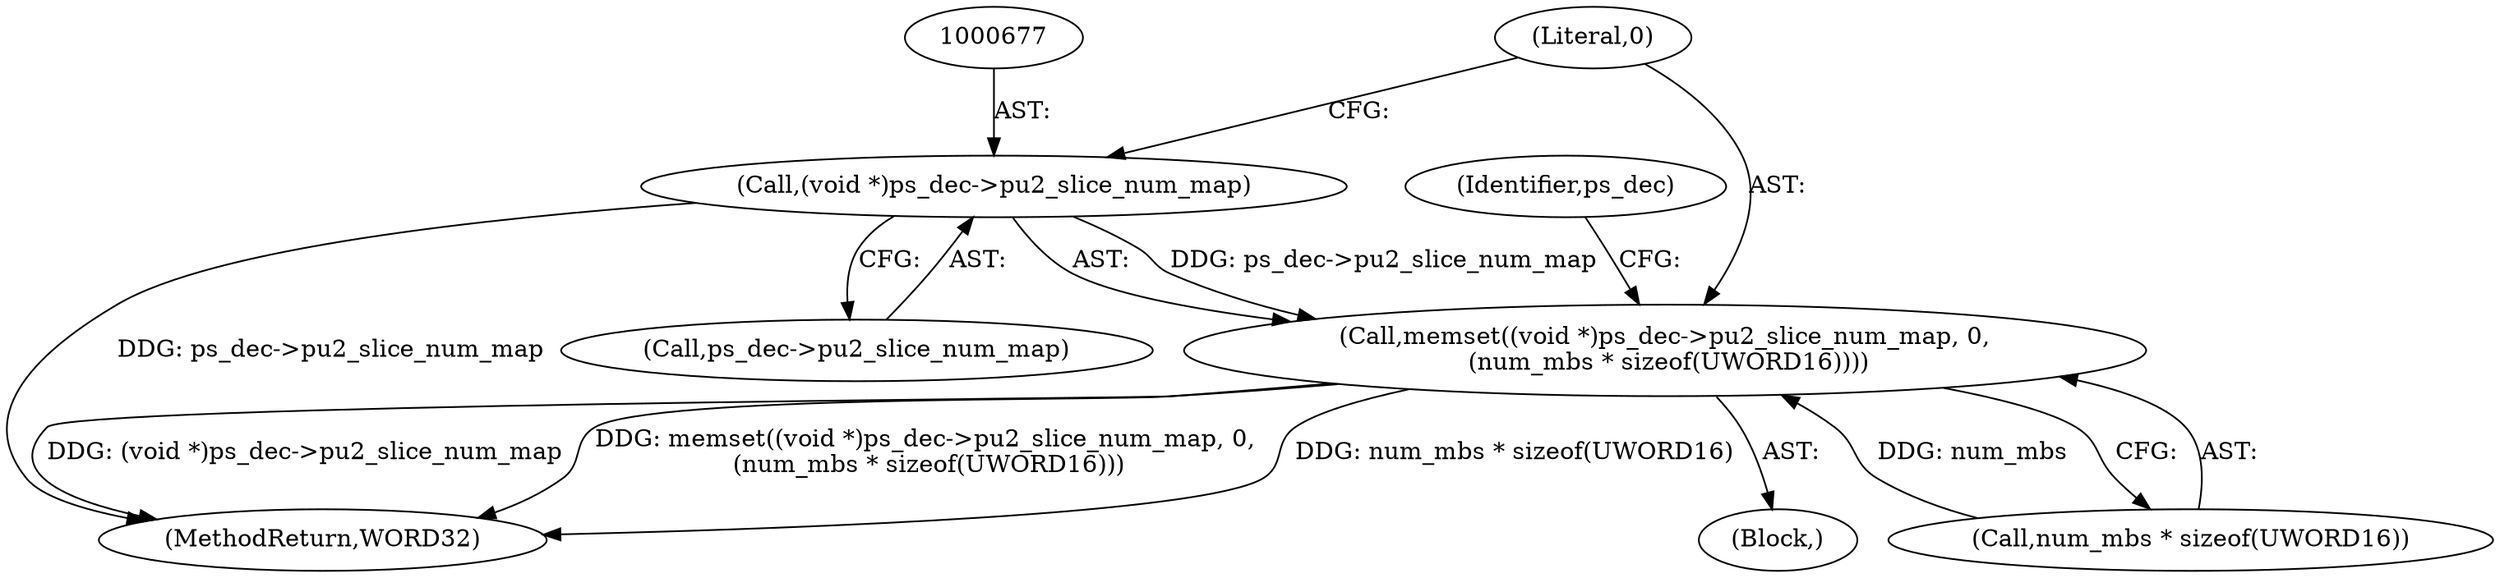 digraph "0_Android_e629194c62a9a129ce378e08cb1059a8a53f1795_2@pointer" {
"1000676" [label="(Call,(void *)ps_dec->pu2_slice_num_map)"];
"1000675" [label="(Call,memset((void *)ps_dec->pu2_slice_num_map, 0,\n (num_mbs * sizeof(UWORD16))))"];
"1000675" [label="(Call,memset((void *)ps_dec->pu2_slice_num_map, 0,\n (num_mbs * sizeof(UWORD16))))"];
"1002052" [label="(MethodReturn,WORD32)"];
"1000674" [label="(Block,)"];
"1000678" [label="(Call,ps_dec->pu2_slice_num_map)"];
"1000681" [label="(Literal,0)"];
"1000688" [label="(Identifier,ps_dec)"];
"1000682" [label="(Call,num_mbs * sizeof(UWORD16))"];
"1000676" [label="(Call,(void *)ps_dec->pu2_slice_num_map)"];
"1000676" -> "1000675"  [label="AST: "];
"1000676" -> "1000678"  [label="CFG: "];
"1000677" -> "1000676"  [label="AST: "];
"1000678" -> "1000676"  [label="AST: "];
"1000681" -> "1000676"  [label="CFG: "];
"1000676" -> "1002052"  [label="DDG: ps_dec->pu2_slice_num_map"];
"1000676" -> "1000675"  [label="DDG: ps_dec->pu2_slice_num_map"];
"1000675" -> "1000674"  [label="AST: "];
"1000675" -> "1000682"  [label="CFG: "];
"1000681" -> "1000675"  [label="AST: "];
"1000682" -> "1000675"  [label="AST: "];
"1000688" -> "1000675"  [label="CFG: "];
"1000675" -> "1002052"  [label="DDG: num_mbs * sizeof(UWORD16)"];
"1000675" -> "1002052"  [label="DDG: (void *)ps_dec->pu2_slice_num_map"];
"1000675" -> "1002052"  [label="DDG: memset((void *)ps_dec->pu2_slice_num_map, 0,\n (num_mbs * sizeof(UWORD16)))"];
"1000682" -> "1000675"  [label="DDG: num_mbs"];
}

